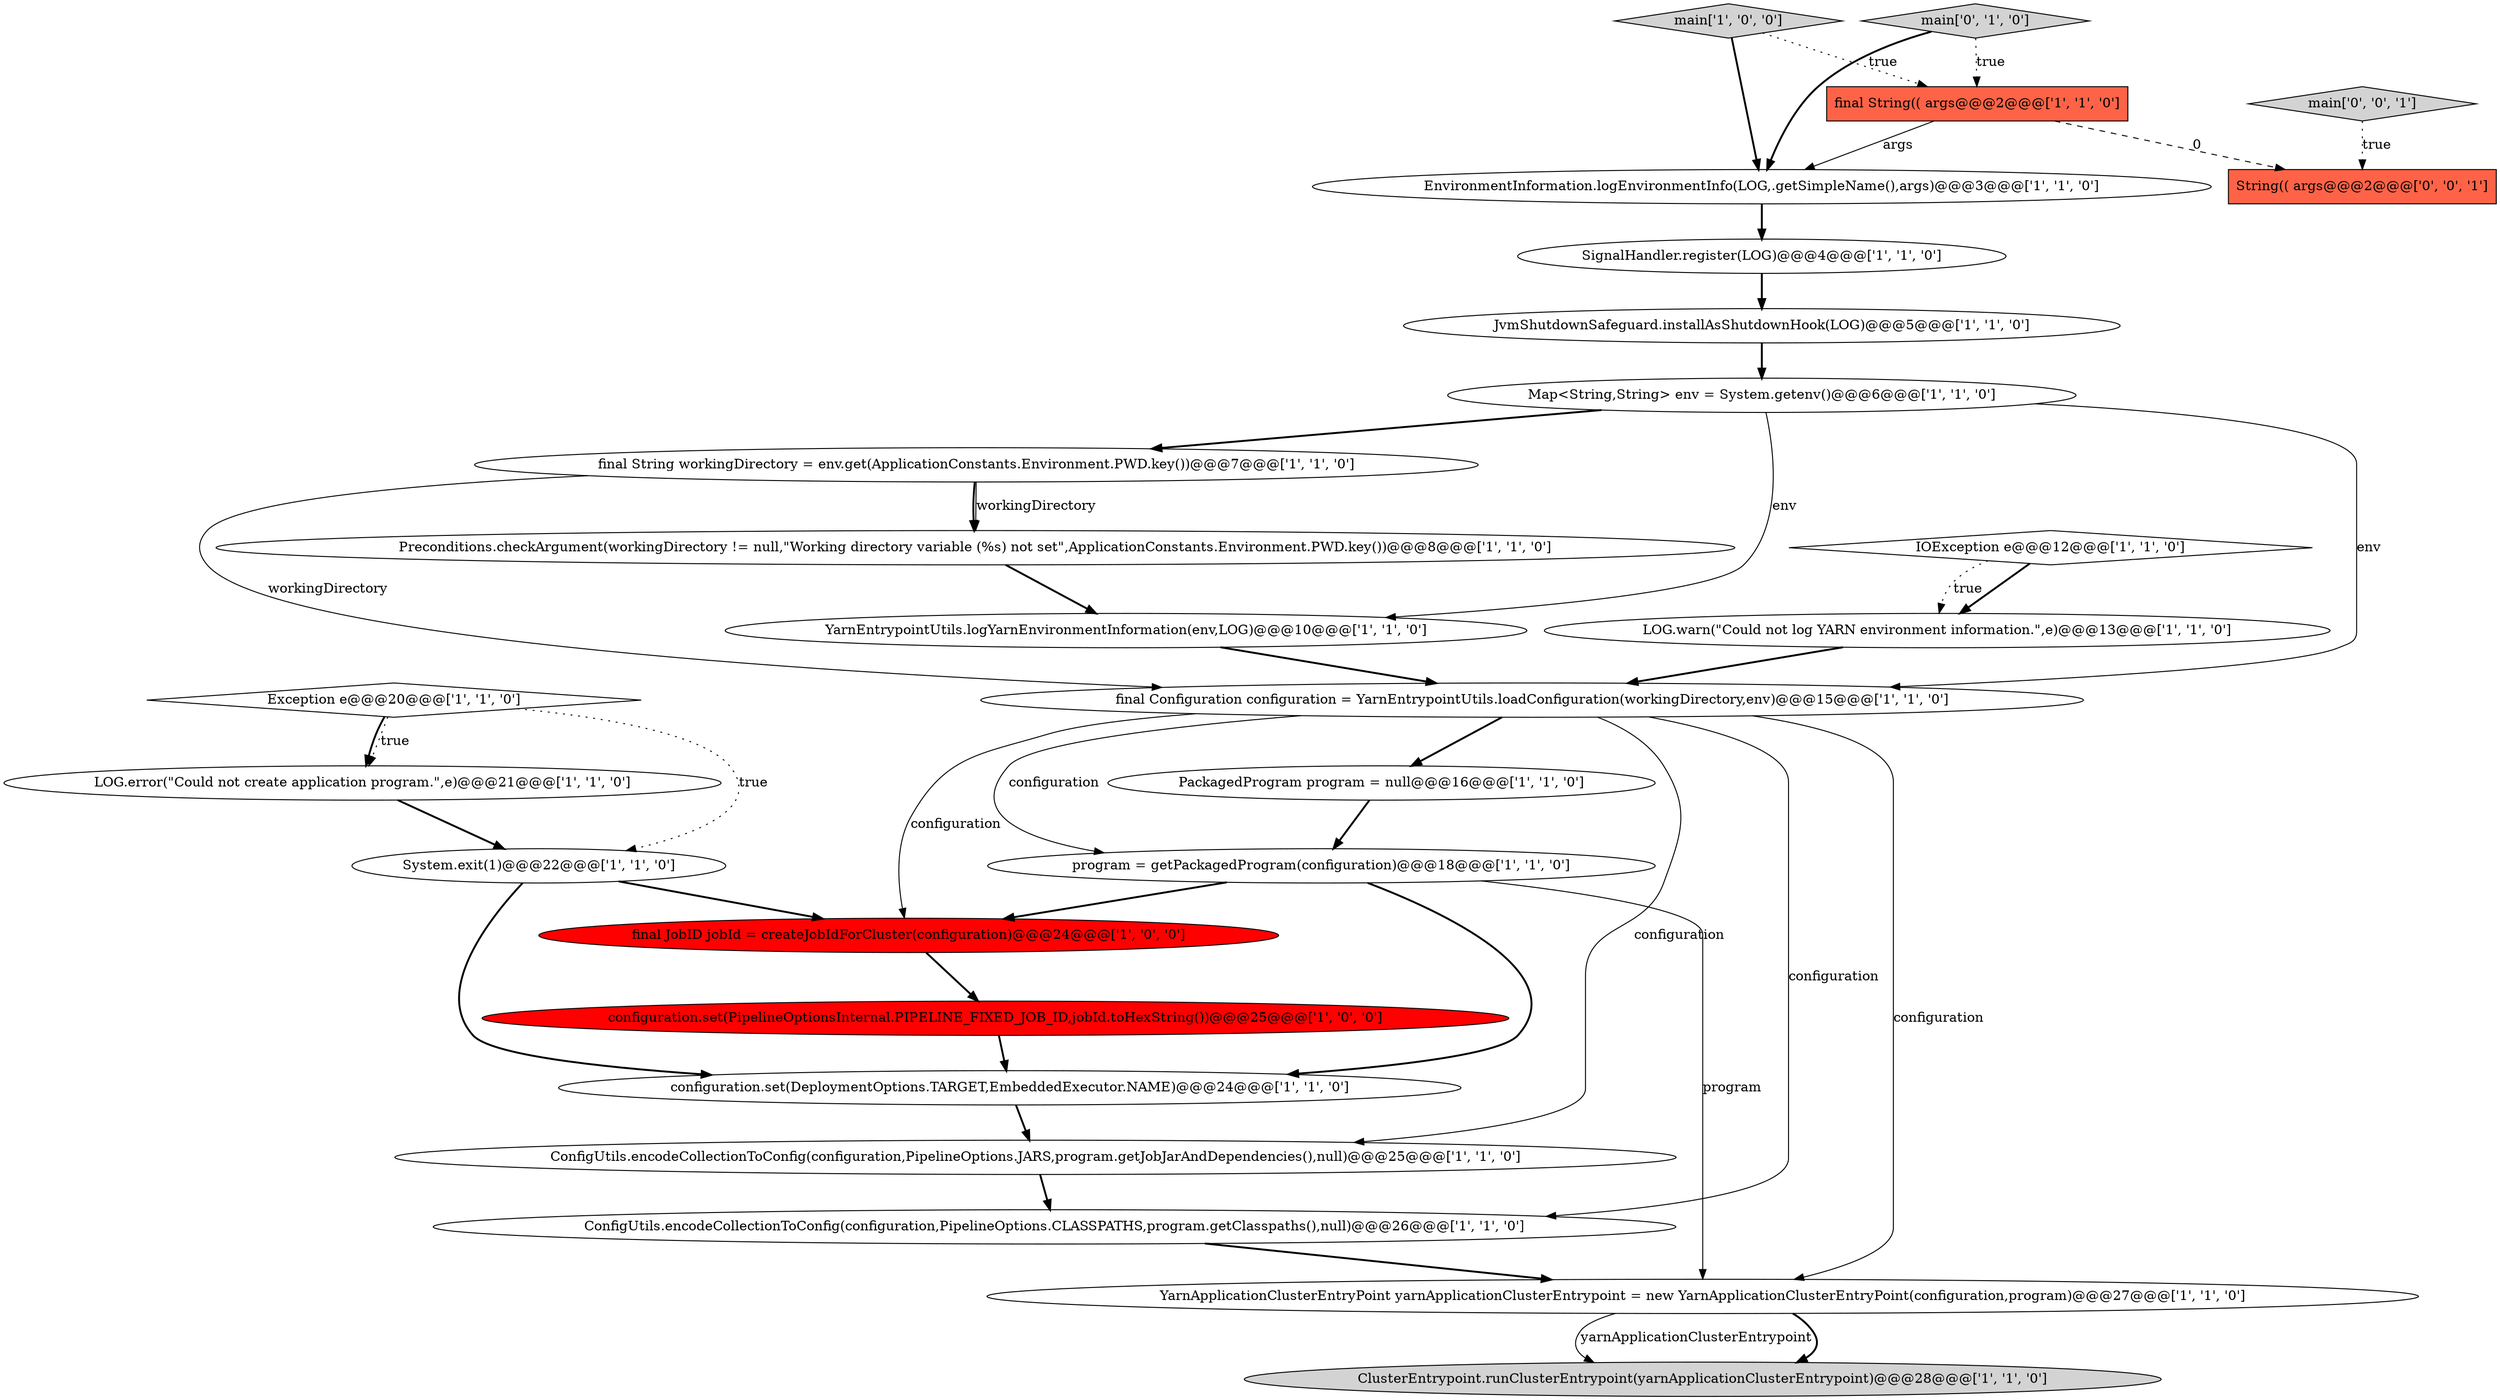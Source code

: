 digraph {
23 [style = filled, label = "YarnEntrypointUtils.logYarnEnvironmentInformation(env,LOG)@@@10@@@['1', '1', '0']", fillcolor = white, shape = ellipse image = "AAA0AAABBB1BBB"];
14 [style = filled, label = "PackagedProgram program = null@@@16@@@['1', '1', '0']", fillcolor = white, shape = ellipse image = "AAA0AAABBB1BBB"];
22 [style = filled, label = "ClusterEntrypoint.runClusterEntrypoint(yarnApplicationClusterEntrypoint)@@@28@@@['1', '1', '0']", fillcolor = lightgray, shape = ellipse image = "AAA0AAABBB1BBB"];
19 [style = filled, label = "JvmShutdownSafeguard.installAsShutdownHook(LOG)@@@5@@@['1', '1', '0']", fillcolor = white, shape = ellipse image = "AAA0AAABBB1BBB"];
7 [style = filled, label = "configuration.set(DeploymentOptions.TARGET,EmbeddedExecutor.NAME)@@@24@@@['1', '1', '0']", fillcolor = white, shape = ellipse image = "AAA0AAABBB1BBB"];
0 [style = filled, label = "final String(( args@@@2@@@['1', '1', '0']", fillcolor = tomato, shape = box image = "AAA0AAABBB1BBB"];
21 [style = filled, label = "SignalHandler.register(LOG)@@@4@@@['1', '1', '0']", fillcolor = white, shape = ellipse image = "AAA0AAABBB1BBB"];
10 [style = filled, label = "Exception e@@@20@@@['1', '1', '0']", fillcolor = white, shape = diamond image = "AAA0AAABBB1BBB"];
9 [style = filled, label = "program = getPackagedProgram(configuration)@@@18@@@['1', '1', '0']", fillcolor = white, shape = ellipse image = "AAA0AAABBB1BBB"];
4 [style = filled, label = "final JobID jobId = createJobIdForCluster(configuration)@@@24@@@['1', '0', '0']", fillcolor = red, shape = ellipse image = "AAA1AAABBB1BBB"];
3 [style = filled, label = "IOException e@@@12@@@['1', '1', '0']", fillcolor = white, shape = diamond image = "AAA0AAABBB1BBB"];
13 [style = filled, label = "System.exit(1)@@@22@@@['1', '1', '0']", fillcolor = white, shape = ellipse image = "AAA0AAABBB1BBB"];
25 [style = filled, label = "String(( args@@@2@@@['0', '0', '1']", fillcolor = tomato, shape = box image = "AAA0AAABBB3BBB"];
8 [style = filled, label = "Preconditions.checkArgument(workingDirectory != null,\"Working directory variable (%s) not set\",ApplicationConstants.Environment.PWD.key())@@@8@@@['1', '1', '0']", fillcolor = white, shape = ellipse image = "AAA0AAABBB1BBB"];
1 [style = filled, label = "main['1', '0', '0']", fillcolor = lightgray, shape = diamond image = "AAA0AAABBB1BBB"];
11 [style = filled, label = "YarnApplicationClusterEntryPoint yarnApplicationClusterEntrypoint = new YarnApplicationClusterEntryPoint(configuration,program)@@@27@@@['1', '1', '0']", fillcolor = white, shape = ellipse image = "AAA0AAABBB1BBB"];
18 [style = filled, label = "ConfigUtils.encodeCollectionToConfig(configuration,PipelineOptions.JARS,program.getJobJarAndDependencies(),null)@@@25@@@['1', '1', '0']", fillcolor = white, shape = ellipse image = "AAA0AAABBB1BBB"];
24 [style = filled, label = "main['0', '1', '0']", fillcolor = lightgray, shape = diamond image = "AAA0AAABBB2BBB"];
26 [style = filled, label = "main['0', '0', '1']", fillcolor = lightgray, shape = diamond image = "AAA0AAABBB3BBB"];
20 [style = filled, label = "final Configuration configuration = YarnEntrypointUtils.loadConfiguration(workingDirectory,env)@@@15@@@['1', '1', '0']", fillcolor = white, shape = ellipse image = "AAA0AAABBB1BBB"];
16 [style = filled, label = "LOG.error(\"Could not create application program.\",e)@@@21@@@['1', '1', '0']", fillcolor = white, shape = ellipse image = "AAA0AAABBB1BBB"];
6 [style = filled, label = "configuration.set(PipelineOptionsInternal.PIPELINE_FIXED_JOB_ID,jobId.toHexString())@@@25@@@['1', '0', '0']", fillcolor = red, shape = ellipse image = "AAA1AAABBB1BBB"];
17 [style = filled, label = "Map<String,String> env = System.getenv()@@@6@@@['1', '1', '0']", fillcolor = white, shape = ellipse image = "AAA0AAABBB1BBB"];
5 [style = filled, label = "LOG.warn(\"Could not log YARN environment information.\",e)@@@13@@@['1', '1', '0']", fillcolor = white, shape = ellipse image = "AAA0AAABBB1BBB"];
15 [style = filled, label = "final String workingDirectory = env.get(ApplicationConstants.Environment.PWD.key())@@@7@@@['1', '1', '0']", fillcolor = white, shape = ellipse image = "AAA0AAABBB1BBB"];
12 [style = filled, label = "ConfigUtils.encodeCollectionToConfig(configuration,PipelineOptions.CLASSPATHS,program.getClasspaths(),null)@@@26@@@['1', '1', '0']", fillcolor = white, shape = ellipse image = "AAA0AAABBB1BBB"];
2 [style = filled, label = "EnvironmentInformation.logEnvironmentInfo(LOG,.getSimpleName(),args)@@@3@@@['1', '1', '0']", fillcolor = white, shape = ellipse image = "AAA0AAABBB1BBB"];
15->20 [style = solid, label="workingDirectory"];
23->20 [style = bold, label=""];
16->13 [style = bold, label=""];
8->23 [style = bold, label=""];
21->19 [style = bold, label=""];
24->2 [style = bold, label=""];
5->20 [style = bold, label=""];
9->11 [style = solid, label="program"];
4->6 [style = bold, label=""];
26->25 [style = dotted, label="true"];
9->4 [style = bold, label=""];
12->11 [style = bold, label=""];
0->2 [style = solid, label="args"];
18->12 [style = bold, label=""];
20->14 [style = bold, label=""];
11->22 [style = solid, label="yarnApplicationClusterEntrypoint"];
19->17 [style = bold, label=""];
9->7 [style = bold, label=""];
17->20 [style = solid, label="env"];
3->5 [style = bold, label=""];
3->5 [style = dotted, label="true"];
0->25 [style = dashed, label="0"];
20->12 [style = solid, label="configuration"];
10->16 [style = bold, label=""];
10->13 [style = dotted, label="true"];
2->21 [style = bold, label=""];
13->7 [style = bold, label=""];
20->18 [style = solid, label="configuration"];
24->0 [style = dotted, label="true"];
17->15 [style = bold, label=""];
17->23 [style = solid, label="env"];
11->22 [style = bold, label=""];
7->18 [style = bold, label=""];
20->4 [style = solid, label="configuration"];
14->9 [style = bold, label=""];
20->9 [style = solid, label="configuration"];
1->2 [style = bold, label=""];
1->0 [style = dotted, label="true"];
15->8 [style = solid, label="workingDirectory"];
6->7 [style = bold, label=""];
10->16 [style = dotted, label="true"];
20->11 [style = solid, label="configuration"];
15->8 [style = bold, label=""];
13->4 [style = bold, label=""];
}
